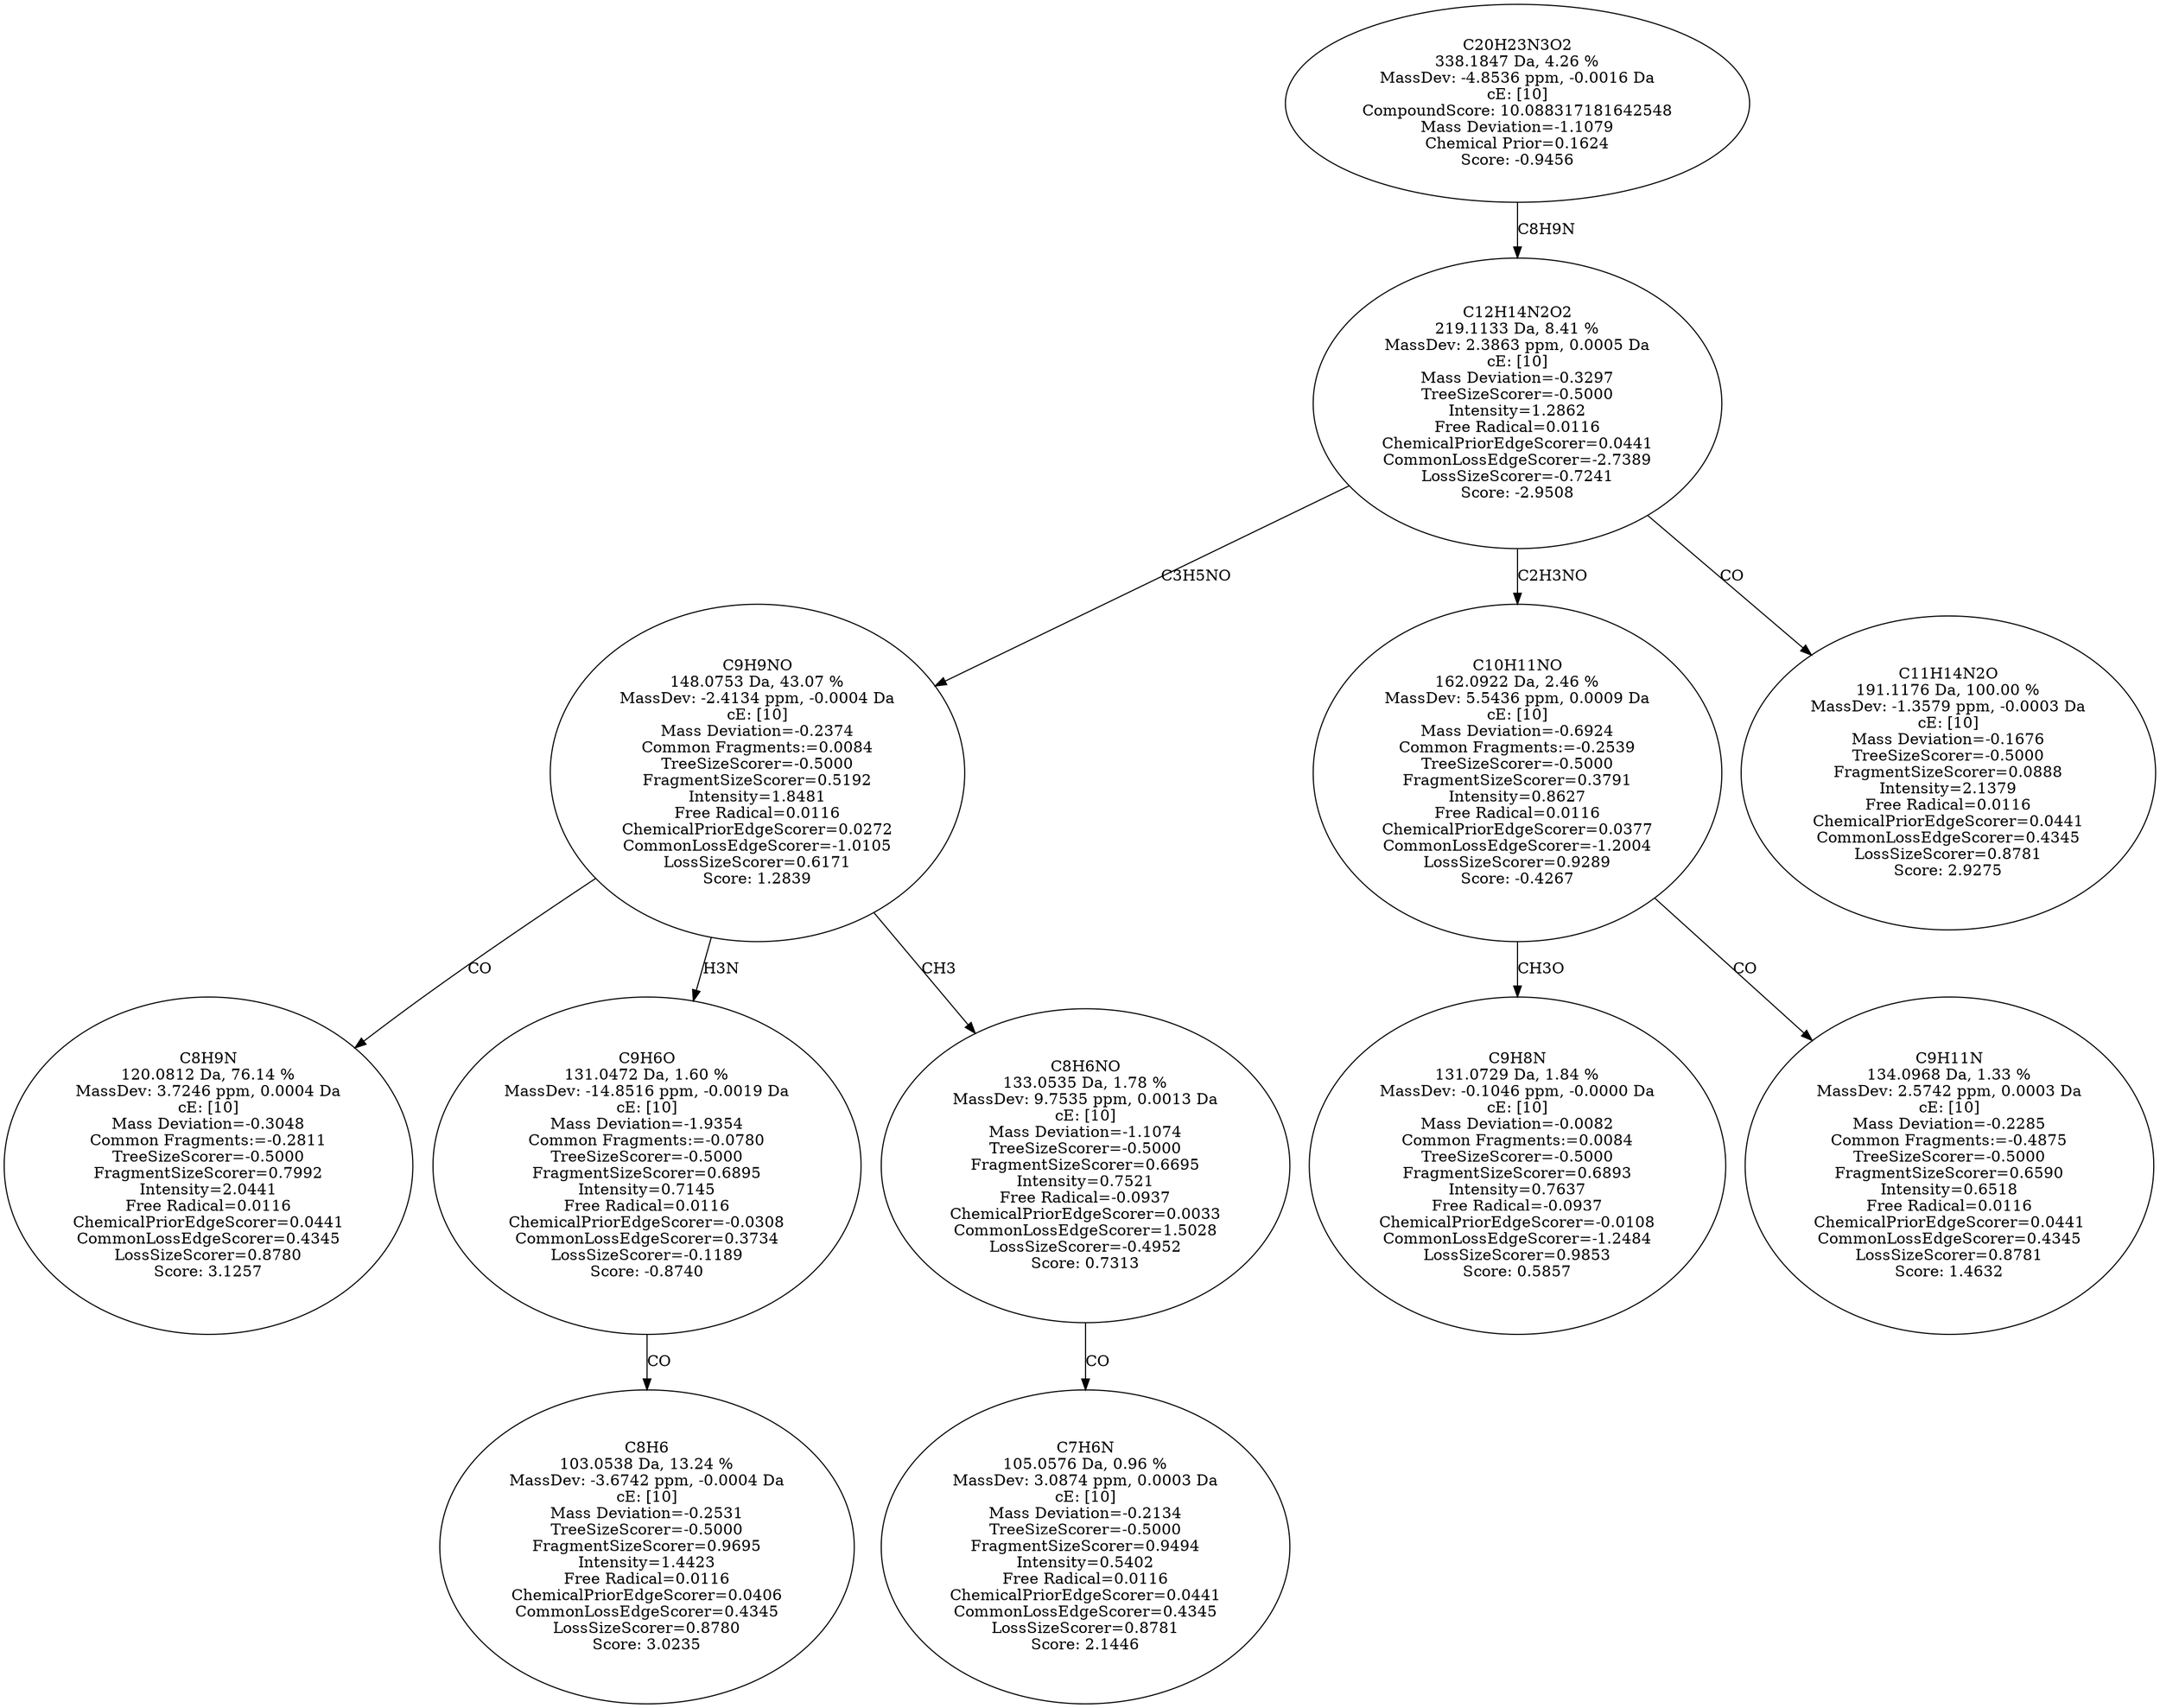 strict digraph {
v1 [label="C8H9N\n120.0812 Da, 76.14 %\nMassDev: 3.7246 ppm, 0.0004 Da\ncE: [10]\nMass Deviation=-0.3048\nCommon Fragments:=-0.2811\nTreeSizeScorer=-0.5000\nFragmentSizeScorer=0.7992\nIntensity=2.0441\nFree Radical=0.0116\nChemicalPriorEdgeScorer=0.0441\nCommonLossEdgeScorer=0.4345\nLossSizeScorer=0.8780\nScore: 3.1257"];
v2 [label="C8H6\n103.0538 Da, 13.24 %\nMassDev: -3.6742 ppm, -0.0004 Da\ncE: [10]\nMass Deviation=-0.2531\nTreeSizeScorer=-0.5000\nFragmentSizeScorer=0.9695\nIntensity=1.4423\nFree Radical=0.0116\nChemicalPriorEdgeScorer=0.0406\nCommonLossEdgeScorer=0.4345\nLossSizeScorer=0.8780\nScore: 3.0235"];
v3 [label="C9H6O\n131.0472 Da, 1.60 %\nMassDev: -14.8516 ppm, -0.0019 Da\ncE: [10]\nMass Deviation=-1.9354\nCommon Fragments:=-0.0780\nTreeSizeScorer=-0.5000\nFragmentSizeScorer=0.6895\nIntensity=0.7145\nFree Radical=0.0116\nChemicalPriorEdgeScorer=-0.0308\nCommonLossEdgeScorer=0.3734\nLossSizeScorer=-0.1189\nScore: -0.8740"];
v4 [label="C7H6N\n105.0576 Da, 0.96 %\nMassDev: 3.0874 ppm, 0.0003 Da\ncE: [10]\nMass Deviation=-0.2134\nTreeSizeScorer=-0.5000\nFragmentSizeScorer=0.9494\nIntensity=0.5402\nFree Radical=0.0116\nChemicalPriorEdgeScorer=0.0441\nCommonLossEdgeScorer=0.4345\nLossSizeScorer=0.8781\nScore: 2.1446"];
v5 [label="C8H6NO\n133.0535 Da, 1.78 %\nMassDev: 9.7535 ppm, 0.0013 Da\ncE: [10]\nMass Deviation=-1.1074\nTreeSizeScorer=-0.5000\nFragmentSizeScorer=0.6695\nIntensity=0.7521\nFree Radical=-0.0937\nChemicalPriorEdgeScorer=0.0033\nCommonLossEdgeScorer=1.5028\nLossSizeScorer=-0.4952\nScore: 0.7313"];
v6 [label="C9H9NO\n148.0753 Da, 43.07 %\nMassDev: -2.4134 ppm, -0.0004 Da\ncE: [10]\nMass Deviation=-0.2374\nCommon Fragments:=0.0084\nTreeSizeScorer=-0.5000\nFragmentSizeScorer=0.5192\nIntensity=1.8481\nFree Radical=0.0116\nChemicalPriorEdgeScorer=0.0272\nCommonLossEdgeScorer=-1.0105\nLossSizeScorer=0.6171\nScore: 1.2839"];
v7 [label="C9H8N\n131.0729 Da, 1.84 %\nMassDev: -0.1046 ppm, -0.0000 Da\ncE: [10]\nMass Deviation=-0.0082\nCommon Fragments:=0.0084\nTreeSizeScorer=-0.5000\nFragmentSizeScorer=0.6893\nIntensity=0.7637\nFree Radical=-0.0937\nChemicalPriorEdgeScorer=-0.0108\nCommonLossEdgeScorer=-1.2484\nLossSizeScorer=0.9853\nScore: 0.5857"];
v8 [label="C9H11N\n134.0968 Da, 1.33 %\nMassDev: 2.5742 ppm, 0.0003 Da\ncE: [10]\nMass Deviation=-0.2285\nCommon Fragments:=-0.4875\nTreeSizeScorer=-0.5000\nFragmentSizeScorer=0.6590\nIntensity=0.6518\nFree Radical=0.0116\nChemicalPriorEdgeScorer=0.0441\nCommonLossEdgeScorer=0.4345\nLossSizeScorer=0.8781\nScore: 1.4632"];
v9 [label="C10H11NO\n162.0922 Da, 2.46 %\nMassDev: 5.5436 ppm, 0.0009 Da\ncE: [10]\nMass Deviation=-0.6924\nCommon Fragments:=-0.2539\nTreeSizeScorer=-0.5000\nFragmentSizeScorer=0.3791\nIntensity=0.8627\nFree Radical=0.0116\nChemicalPriorEdgeScorer=0.0377\nCommonLossEdgeScorer=-1.2004\nLossSizeScorer=0.9289\nScore: -0.4267"];
v10 [label="C11H14N2O\n191.1176 Da, 100.00 %\nMassDev: -1.3579 ppm, -0.0003 Da\ncE: [10]\nMass Deviation=-0.1676\nTreeSizeScorer=-0.5000\nFragmentSizeScorer=0.0888\nIntensity=2.1379\nFree Radical=0.0116\nChemicalPriorEdgeScorer=0.0441\nCommonLossEdgeScorer=0.4345\nLossSizeScorer=0.8781\nScore: 2.9275"];
v11 [label="C12H14N2O2\n219.1133 Da, 8.41 %\nMassDev: 2.3863 ppm, 0.0005 Da\ncE: [10]\nMass Deviation=-0.3297\nTreeSizeScorer=-0.5000\nIntensity=1.2862\nFree Radical=0.0116\nChemicalPriorEdgeScorer=0.0441\nCommonLossEdgeScorer=-2.7389\nLossSizeScorer=-0.7241\nScore: -2.9508"];
v12 [label="C20H23N3O2\n338.1847 Da, 4.26 %\nMassDev: -4.8536 ppm, -0.0016 Da\ncE: [10]\nCompoundScore: 10.088317181642548\nMass Deviation=-1.1079\nChemical Prior=0.1624\nScore: -0.9456"];
v6 -> v1 [label="CO"];
v3 -> v2 [label="CO"];
v6 -> v3 [label="H3N"];
v5 -> v4 [label="CO"];
v6 -> v5 [label="CH3"];
v11 -> v6 [label="C3H5NO"];
v9 -> v7 [label="CH3O"];
v9 -> v8 [label="CO"];
v11 -> v9 [label="C2H3NO"];
v11 -> v10 [label="CO"];
v12 -> v11 [label="C8H9N"];
}